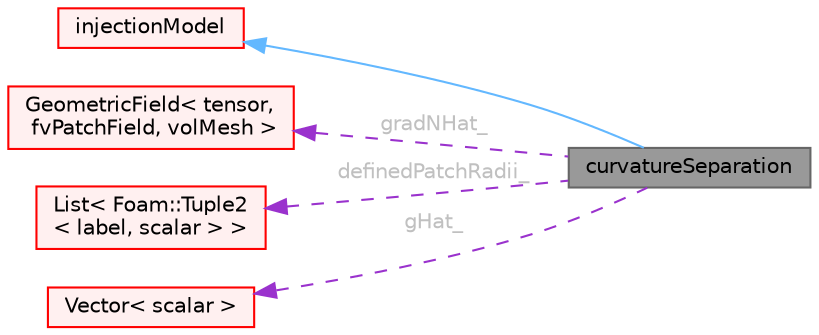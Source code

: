 digraph "curvatureSeparation"
{
 // LATEX_PDF_SIZE
  bgcolor="transparent";
  edge [fontname=Helvetica,fontsize=10,labelfontname=Helvetica,labelfontsize=10];
  node [fontname=Helvetica,fontsize=10,shape=box,height=0.2,width=0.4];
  rankdir="LR";
  Node1 [id="Node000001",label="curvatureSeparation",height=0.2,width=0.4,color="gray40", fillcolor="grey60", style="filled", fontcolor="black",tooltip="Curvature film separation model."];
  Node2 -> Node1 [id="edge1_Node000001_Node000002",dir="back",color="steelblue1",style="solid",tooltip=" "];
  Node2 [id="Node000002",label="injectionModel",height=0.2,width=0.4,color="red", fillcolor="#FFF0F0", style="filled",URL="$classFoam_1_1regionModels_1_1surfaceFilmModels_1_1injectionModel.html",tooltip="Base class for film injection models, handling mass transfer from the film."];
  Node91 -> Node1 [id="edge2_Node000001_Node000091",dir="back",color="darkorchid3",style="dashed",tooltip=" ",label=" gradNHat_",fontcolor="grey" ];
  Node91 [id="Node000091",label="GeometricField\< tensor,\l fvPatchField, volMesh \>",height=0.2,width=0.4,color="red", fillcolor="#FFF0F0", style="filled",URL="$classFoam_1_1GeometricField.html",tooltip=" "];
  Node93 -> Node1 [id="edge3_Node000001_Node000093",dir="back",color="darkorchid3",style="dashed",tooltip=" ",label=" definedPatchRadii_",fontcolor="grey" ];
  Node93 [id="Node000093",label="List\< Foam::Tuple2\l\< label, scalar \> \>",height=0.2,width=0.4,color="red", fillcolor="#FFF0F0", style="filled",URL="$classFoam_1_1List.html",tooltip=" "];
  Node95 -> Node1 [id="edge4_Node000001_Node000095",dir="back",color="darkorchid3",style="dashed",tooltip=" ",label=" gHat_",fontcolor="grey" ];
  Node95 [id="Node000095",label="Vector\< scalar \>",height=0.2,width=0.4,color="red", fillcolor="#FFF0F0", style="filled",URL="$classFoam_1_1Vector.html",tooltip=" "];
}
